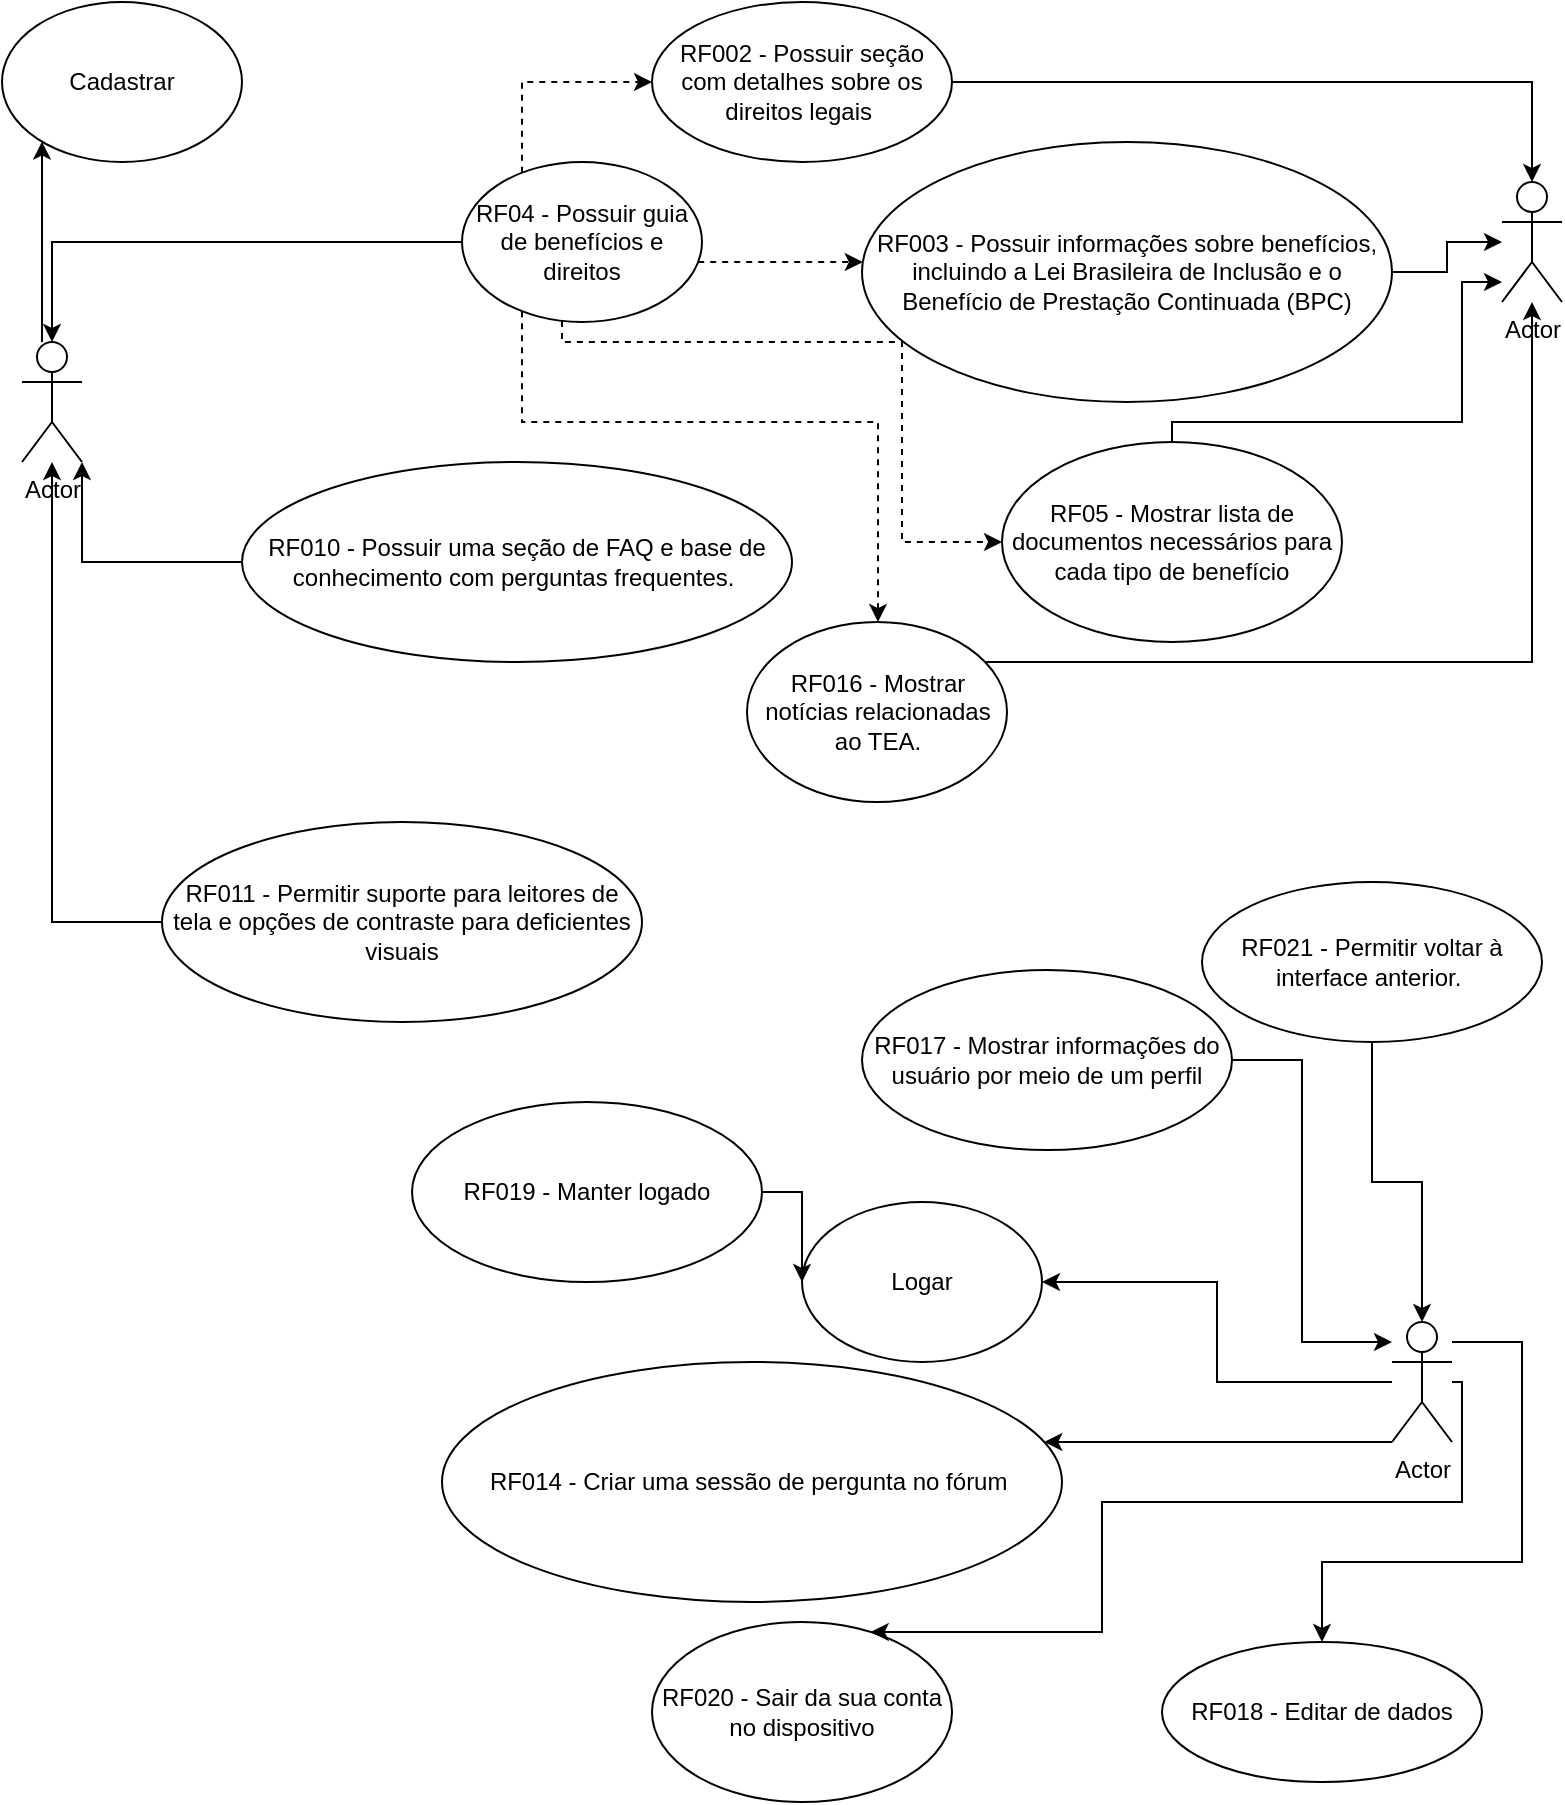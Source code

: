 <mxfile version="24.7.17">
  <diagram name="Página-1" id="UstaWLf259MvMFX-0HnH">
    <mxGraphModel dx="875" dy="464" grid="1" gridSize="10" guides="1" tooltips="1" connect="1" arrows="1" fold="1" page="1" pageScale="1" pageWidth="827" pageHeight="1169" math="0" shadow="0">
      <root>
        <mxCell id="0" />
        <mxCell id="1" parent="0" />
        <mxCell id="e3MzRoi6sOed7NqyFz_Z-52" style="edgeStyle=orthogonalEdgeStyle;rounded=0;orthogonalLoop=1;jettySize=auto;html=1;" edge="1" parent="1" source="e3MzRoi6sOed7NqyFz_Z-1" target="e3MzRoi6sOed7NqyFz_Z-6">
          <mxGeometry relative="1" as="geometry">
            <Array as="points">
              <mxPoint x="50" y="160" />
              <mxPoint x="50" y="160" />
            </Array>
          </mxGeometry>
        </mxCell>
        <mxCell id="e3MzRoi6sOed7NqyFz_Z-1" value="Actor" style="shape=umlActor;verticalLabelPosition=bottom;verticalAlign=top;html=1;outlineConnect=0;" vertex="1" parent="1">
          <mxGeometry x="40" y="180" width="30" height="60" as="geometry" />
        </mxCell>
        <mxCell id="e3MzRoi6sOed7NqyFz_Z-6" value="Cadastrar" style="ellipse;whiteSpace=wrap;html=1;" vertex="1" parent="1">
          <mxGeometry x="30" y="10" width="120" height="80" as="geometry" />
        </mxCell>
        <mxCell id="e3MzRoi6sOed7NqyFz_Z-7" value="Logar" style="ellipse;whiteSpace=wrap;html=1;" vertex="1" parent="1">
          <mxGeometry x="430" y="610" width="120" height="80" as="geometry" />
        </mxCell>
        <mxCell id="e3MzRoi6sOed7NqyFz_Z-55" style="edgeStyle=orthogonalEdgeStyle;rounded=0;orthogonalLoop=1;jettySize=auto;html=1;" edge="1" parent="1" source="e3MzRoi6sOed7NqyFz_Z-12" target="e3MzRoi6sOed7NqyFz_Z-1">
          <mxGeometry relative="1" as="geometry" />
        </mxCell>
        <mxCell id="e3MzRoi6sOed7NqyFz_Z-62" style="edgeStyle=orthogonalEdgeStyle;rounded=0;orthogonalLoop=1;jettySize=auto;html=1;dashed=1;" edge="1" parent="1" source="e3MzRoi6sOed7NqyFz_Z-12" target="e3MzRoi6sOed7NqyFz_Z-15">
          <mxGeometry relative="1" as="geometry">
            <Array as="points">
              <mxPoint x="430" y="140" />
              <mxPoint x="430" y="140" />
            </Array>
          </mxGeometry>
        </mxCell>
        <mxCell id="e3MzRoi6sOed7NqyFz_Z-63" style="edgeStyle=orthogonalEdgeStyle;rounded=0;orthogonalLoop=1;jettySize=auto;html=1;dashed=1;" edge="1" parent="1" source="e3MzRoi6sOed7NqyFz_Z-12" target="e3MzRoi6sOed7NqyFz_Z-16">
          <mxGeometry relative="1" as="geometry">
            <Array as="points">
              <mxPoint x="310" y="180" />
              <mxPoint x="480" y="180" />
              <mxPoint x="480" y="280" />
            </Array>
          </mxGeometry>
        </mxCell>
        <mxCell id="e3MzRoi6sOed7NqyFz_Z-64" style="edgeStyle=orthogonalEdgeStyle;rounded=0;orthogonalLoop=1;jettySize=auto;html=1;dashed=1;" edge="1" parent="1" source="e3MzRoi6sOed7NqyFz_Z-12" target="e3MzRoi6sOed7NqyFz_Z-20">
          <mxGeometry relative="1" as="geometry">
            <Array as="points">
              <mxPoint x="290" y="220" />
              <mxPoint x="468" y="220" />
            </Array>
          </mxGeometry>
        </mxCell>
        <mxCell id="e3MzRoi6sOed7NqyFz_Z-65" style="edgeStyle=orthogonalEdgeStyle;rounded=0;orthogonalLoop=1;jettySize=auto;html=1;entryX=0;entryY=0.5;entryDx=0;entryDy=0;dashed=1;" edge="1" parent="1" source="e3MzRoi6sOed7NqyFz_Z-12" target="e3MzRoi6sOed7NqyFz_Z-14">
          <mxGeometry relative="1" as="geometry">
            <Array as="points">
              <mxPoint x="290" y="50" />
            </Array>
          </mxGeometry>
        </mxCell>
        <mxCell id="e3MzRoi6sOed7NqyFz_Z-12" value="RF04 - Possuir guia de benefícios e direitos" style="ellipse;whiteSpace=wrap;html=1;" vertex="1" parent="1">
          <mxGeometry x="260" y="90" width="120" height="80" as="geometry" />
        </mxCell>
        <mxCell id="e3MzRoi6sOed7NqyFz_Z-45" style="edgeStyle=orthogonalEdgeStyle;rounded=0;orthogonalLoop=1;jettySize=auto;html=1;" edge="1" parent="1" source="e3MzRoi6sOed7NqyFz_Z-14" target="e3MzRoi6sOed7NqyFz_Z-37">
          <mxGeometry relative="1" as="geometry" />
        </mxCell>
        <mxCell id="e3MzRoi6sOed7NqyFz_Z-14" value="RF002 - Possuir seção com detalhes sobre os direitos legais&amp;nbsp;" style="ellipse;whiteSpace=wrap;html=1;" vertex="1" parent="1">
          <mxGeometry x="355" y="10" width="150" height="80" as="geometry" />
        </mxCell>
        <mxCell id="e3MzRoi6sOed7NqyFz_Z-46" style="edgeStyle=orthogonalEdgeStyle;rounded=0;orthogonalLoop=1;jettySize=auto;html=1;" edge="1" parent="1" source="e3MzRoi6sOed7NqyFz_Z-15" target="e3MzRoi6sOed7NqyFz_Z-37">
          <mxGeometry relative="1" as="geometry" />
        </mxCell>
        <mxCell id="e3MzRoi6sOed7NqyFz_Z-15" value="RF003 - Possuir informações sobre benefícios, incluindo a Lei Brasileira de Inclusão e o Benefício de Prestação Continuada (BPC)" style="ellipse;whiteSpace=wrap;html=1;" vertex="1" parent="1">
          <mxGeometry x="460" y="80" width="265" height="130" as="geometry" />
        </mxCell>
        <mxCell id="e3MzRoi6sOed7NqyFz_Z-43" style="edgeStyle=orthogonalEdgeStyle;rounded=0;orthogonalLoop=1;jettySize=auto;html=1;" edge="1" parent="1" source="e3MzRoi6sOed7NqyFz_Z-16" target="e3MzRoi6sOed7NqyFz_Z-37">
          <mxGeometry relative="1" as="geometry">
            <Array as="points">
              <mxPoint x="615" y="220" />
              <mxPoint x="760" y="220" />
              <mxPoint x="760" y="150" />
            </Array>
          </mxGeometry>
        </mxCell>
        <mxCell id="e3MzRoi6sOed7NqyFz_Z-16" value="RF05 - Mostrar lista de documentos necessários para cada tipo de benefício" style="ellipse;whiteSpace=wrap;html=1;" vertex="1" parent="1">
          <mxGeometry x="530" y="230" width="170" height="100" as="geometry" />
        </mxCell>
        <mxCell id="e3MzRoi6sOed7NqyFz_Z-56" style="edgeStyle=orthogonalEdgeStyle;rounded=0;orthogonalLoop=1;jettySize=auto;html=1;" edge="1" parent="1" source="e3MzRoi6sOed7NqyFz_Z-17" target="e3MzRoi6sOed7NqyFz_Z-1">
          <mxGeometry relative="1" as="geometry">
            <Array as="points">
              <mxPoint x="70" y="290" />
            </Array>
          </mxGeometry>
        </mxCell>
        <mxCell id="e3MzRoi6sOed7NqyFz_Z-17" value="RF010 - Possuir uma seção de FAQ e base de conhecimento com perguntas frequentes.&amp;nbsp;" style="ellipse;whiteSpace=wrap;html=1;" vertex="1" parent="1">
          <mxGeometry x="150" y="240" width="275" height="100" as="geometry" />
        </mxCell>
        <mxCell id="e3MzRoi6sOed7NqyFz_Z-47" style="edgeStyle=orthogonalEdgeStyle;rounded=0;orthogonalLoop=1;jettySize=auto;html=1;" edge="1" parent="1" source="e3MzRoi6sOed7NqyFz_Z-18" target="e3MzRoi6sOed7NqyFz_Z-1">
          <mxGeometry relative="1" as="geometry" />
        </mxCell>
        <mxCell id="e3MzRoi6sOed7NqyFz_Z-18" value="RF011 - Permitir suporte para leitores de tela e opções de contraste para deficientes visuais" style="ellipse;whiteSpace=wrap;html=1;" vertex="1" parent="1">
          <mxGeometry x="110" y="420" width="240" height="100" as="geometry" />
        </mxCell>
        <mxCell id="e3MzRoi6sOed7NqyFz_Z-19" value="RF014 - Criar uma sessão de pergunta no fórum&amp;nbsp;" style="ellipse;whiteSpace=wrap;html=1;" vertex="1" parent="1">
          <mxGeometry x="250" y="690" width="310" height="120" as="geometry" />
        </mxCell>
        <mxCell id="e3MzRoi6sOed7NqyFz_Z-44" style="edgeStyle=orthogonalEdgeStyle;rounded=0;orthogonalLoop=1;jettySize=auto;html=1;" edge="1" parent="1" source="e3MzRoi6sOed7NqyFz_Z-20" target="e3MzRoi6sOed7NqyFz_Z-37">
          <mxGeometry relative="1" as="geometry">
            <Array as="points">
              <mxPoint x="795" y="340" />
            </Array>
          </mxGeometry>
        </mxCell>
        <mxCell id="e3MzRoi6sOed7NqyFz_Z-20" value="RF016 - Mostrar notícias relacionadas ao TEA." style="ellipse;whiteSpace=wrap;html=1;" vertex="1" parent="1">
          <mxGeometry x="402.5" y="320" width="130" height="90" as="geometry" />
        </mxCell>
        <mxCell id="e3MzRoi6sOed7NqyFz_Z-72" style="edgeStyle=orthogonalEdgeStyle;rounded=0;orthogonalLoop=1;jettySize=auto;html=1;" edge="1" parent="1" source="e3MzRoi6sOed7NqyFz_Z-21" target="e3MzRoi6sOed7NqyFz_Z-33">
          <mxGeometry relative="1" as="geometry">
            <Array as="points">
              <mxPoint x="680" y="539" />
              <mxPoint x="680" y="680" />
            </Array>
          </mxGeometry>
        </mxCell>
        <mxCell id="e3MzRoi6sOed7NqyFz_Z-21" value="RF017 - Mostrar informações do usuário por meio de um perfil" style="ellipse;whiteSpace=wrap;html=1;" vertex="1" parent="1">
          <mxGeometry x="460" y="494" width="185" height="90" as="geometry" />
        </mxCell>
        <mxCell id="e3MzRoi6sOed7NqyFz_Z-22" value="RF018 - Editar de dados" style="ellipse;whiteSpace=wrap;html=1;" vertex="1" parent="1">
          <mxGeometry x="610" y="830" width="160" height="70" as="geometry" />
        </mxCell>
        <mxCell id="e3MzRoi6sOed7NqyFz_Z-71" style="edgeStyle=orthogonalEdgeStyle;rounded=0;orthogonalLoop=1;jettySize=auto;html=1;" edge="1" parent="1" source="e3MzRoi6sOed7NqyFz_Z-23" target="e3MzRoi6sOed7NqyFz_Z-7">
          <mxGeometry relative="1" as="geometry" />
        </mxCell>
        <mxCell id="e3MzRoi6sOed7NqyFz_Z-23" value="RF019 - Manter logado" style="ellipse;whiteSpace=wrap;html=1;" vertex="1" parent="1">
          <mxGeometry x="235" y="560" width="175" height="90" as="geometry" />
        </mxCell>
        <mxCell id="e3MzRoi6sOed7NqyFz_Z-24" value="RF020 - Sair da sua conta no dispositivo" style="ellipse;whiteSpace=wrap;html=1;" vertex="1" parent="1">
          <mxGeometry x="355" y="820" width="150" height="90" as="geometry" />
        </mxCell>
        <mxCell id="e3MzRoi6sOed7NqyFz_Z-67" style="edgeStyle=orthogonalEdgeStyle;rounded=0;orthogonalLoop=1;jettySize=auto;html=1;" edge="1" parent="1" source="e3MzRoi6sOed7NqyFz_Z-25" target="e3MzRoi6sOed7NqyFz_Z-33">
          <mxGeometry relative="1" as="geometry" />
        </mxCell>
        <mxCell id="e3MzRoi6sOed7NqyFz_Z-25" value="RF021 - Permitir voltar à interface anterior.&amp;nbsp;" style="ellipse;whiteSpace=wrap;html=1;" vertex="1" parent="1">
          <mxGeometry x="630" y="450" width="170" height="80" as="geometry" />
        </mxCell>
        <mxCell id="e3MzRoi6sOed7NqyFz_Z-69" style="edgeStyle=orthogonalEdgeStyle;rounded=0;orthogonalLoop=1;jettySize=auto;html=1;" edge="1" parent="1" source="e3MzRoi6sOed7NqyFz_Z-33" target="e3MzRoi6sOed7NqyFz_Z-7">
          <mxGeometry relative="1" as="geometry" />
        </mxCell>
        <mxCell id="e3MzRoi6sOed7NqyFz_Z-70" style="edgeStyle=orthogonalEdgeStyle;rounded=0;orthogonalLoop=1;jettySize=auto;html=1;" edge="1" parent="1" source="e3MzRoi6sOed7NqyFz_Z-33" target="e3MzRoi6sOed7NqyFz_Z-24">
          <mxGeometry relative="1" as="geometry">
            <Array as="points">
              <mxPoint x="760" y="700" />
              <mxPoint x="760" y="760" />
              <mxPoint x="580" y="760" />
              <mxPoint x="580" y="825" />
            </Array>
          </mxGeometry>
        </mxCell>
        <mxCell id="e3MzRoi6sOed7NqyFz_Z-73" style="edgeStyle=orthogonalEdgeStyle;rounded=0;orthogonalLoop=1;jettySize=auto;html=1;" edge="1" parent="1" source="e3MzRoi6sOed7NqyFz_Z-33" target="e3MzRoi6sOed7NqyFz_Z-19">
          <mxGeometry relative="1" as="geometry">
            <Array as="points">
              <mxPoint x="570" y="730" />
              <mxPoint x="570" y="730" />
            </Array>
          </mxGeometry>
        </mxCell>
        <mxCell id="e3MzRoi6sOed7NqyFz_Z-74" style="edgeStyle=orthogonalEdgeStyle;rounded=0;orthogonalLoop=1;jettySize=auto;html=1;" edge="1" parent="1" source="e3MzRoi6sOed7NqyFz_Z-33" target="e3MzRoi6sOed7NqyFz_Z-22">
          <mxGeometry relative="1" as="geometry">
            <Array as="points">
              <mxPoint x="790" y="680" />
              <mxPoint x="790" y="790" />
              <mxPoint x="690" y="790" />
            </Array>
          </mxGeometry>
        </mxCell>
        <mxCell id="e3MzRoi6sOed7NqyFz_Z-33" value="Actor" style="shape=umlActor;verticalLabelPosition=bottom;verticalAlign=top;html=1;outlineConnect=0;" vertex="1" parent="1">
          <mxGeometry x="725" y="670" width="30" height="60" as="geometry" />
        </mxCell>
        <mxCell id="e3MzRoi6sOed7NqyFz_Z-37" value="Actor" style="shape=umlActor;verticalLabelPosition=bottom;verticalAlign=top;html=1;outlineConnect=0;" vertex="1" parent="1">
          <mxGeometry x="780" y="100" width="30" height="60" as="geometry" />
        </mxCell>
      </root>
    </mxGraphModel>
  </diagram>
</mxfile>
